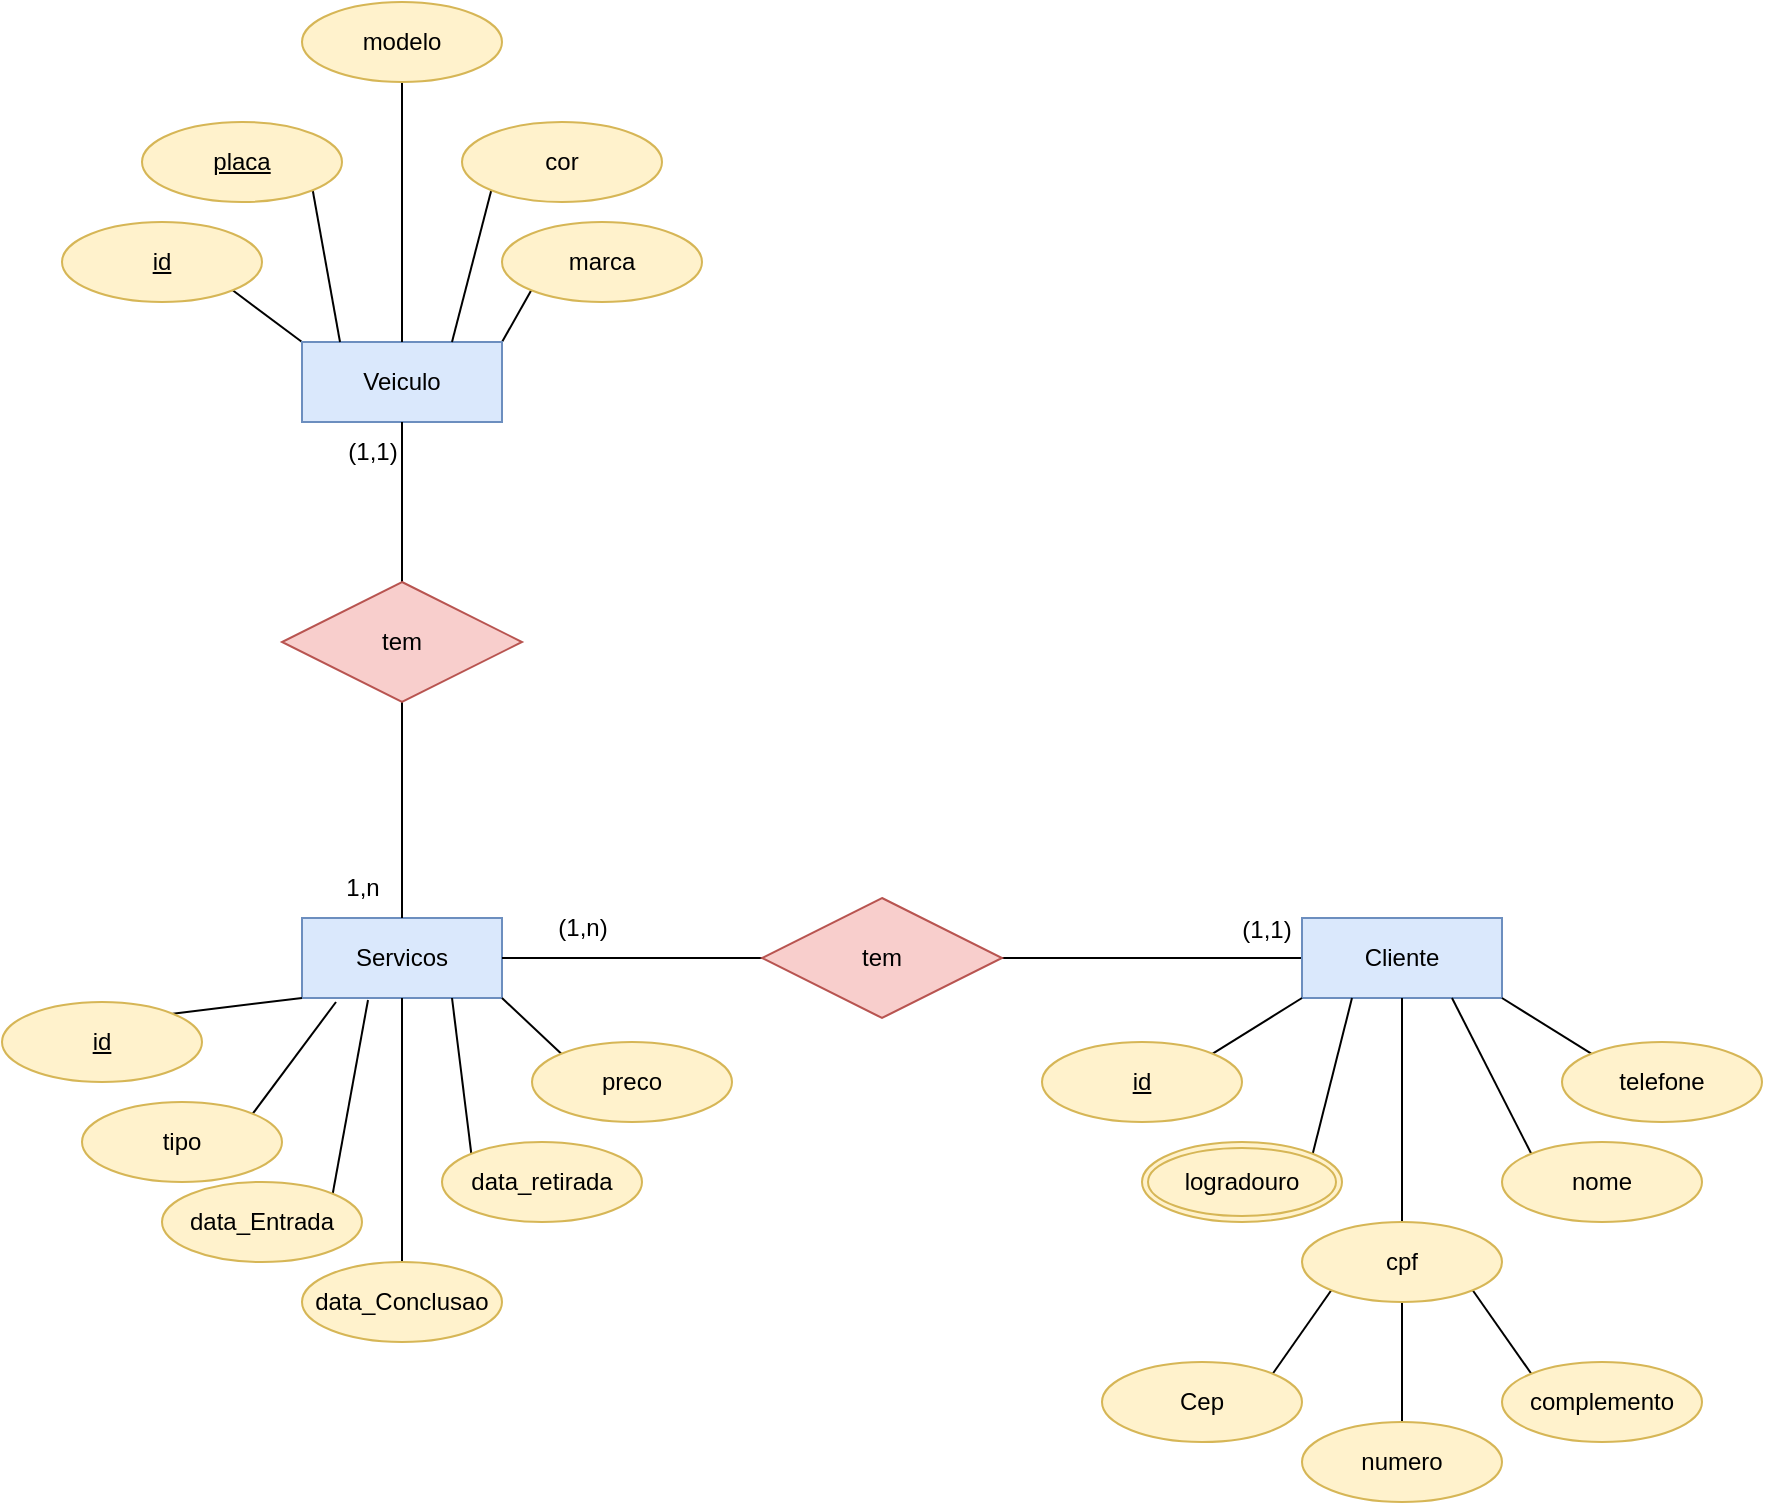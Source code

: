 <mxfile version="21.6.9" type="device">
  <diagram name="Página-1" id="SzFlKtUkxzh-hX3-HLMw">
    <mxGraphModel dx="270" dy="1949" grid="1" gridSize="10" guides="1" tooltips="1" connect="1" arrows="1" fold="1" page="1" pageScale="1" pageWidth="827" pageHeight="1169" math="0" shadow="0">
      <root>
        <mxCell id="0" />
        <mxCell id="1" parent="0" />
        <mxCell id="-U5MCRBDD9T5CGHTKEmp-2" value="Servicos" style="whiteSpace=wrap;html=1;align=center;fillColor=#dae8fc;strokeColor=#6c8ebf;" vertex="1" parent="1">
          <mxGeometry x="280" y="398" width="100" height="40" as="geometry" />
        </mxCell>
        <mxCell id="-U5MCRBDD9T5CGHTKEmp-29" style="rounded=0;orthogonalLoop=1;jettySize=auto;html=1;exitX=1;exitY=0;exitDx=0;exitDy=0;entryX=0;entryY=1;entryDx=0;entryDy=0;endArrow=none;endFill=0;" edge="1" parent="1" source="-U5MCRBDD9T5CGHTKEmp-3" target="-U5MCRBDD9T5CGHTKEmp-2">
          <mxGeometry relative="1" as="geometry" />
        </mxCell>
        <mxCell id="-U5MCRBDD9T5CGHTKEmp-3" value="id&lt;br&gt;" style="ellipse;whiteSpace=wrap;html=1;align=center;fontStyle=4;fillColor=#fff2cc;strokeColor=#d6b656;" vertex="1" parent="1">
          <mxGeometry x="130" y="440" width="100" height="40" as="geometry" />
        </mxCell>
        <mxCell id="-U5MCRBDD9T5CGHTKEmp-25" style="rounded=0;orthogonalLoop=1;jettySize=auto;html=1;exitX=0;exitY=0.5;exitDx=0;exitDy=0;endArrow=none;endFill=0;" edge="1" parent="1" source="-U5MCRBDD9T5CGHTKEmp-4" target="-U5MCRBDD9T5CGHTKEmp-24">
          <mxGeometry relative="1" as="geometry" />
        </mxCell>
        <mxCell id="-U5MCRBDD9T5CGHTKEmp-4" value="Cliente" style="whiteSpace=wrap;html=1;align=center;fillColor=#dae8fc;strokeColor=#6c8ebf;" vertex="1" parent="1">
          <mxGeometry x="780" y="398" width="100" height="40" as="geometry" />
        </mxCell>
        <mxCell id="-U5MCRBDD9T5CGHTKEmp-15" style="rounded=0;orthogonalLoop=1;jettySize=auto;html=1;exitX=1;exitY=0;exitDx=0;exitDy=0;entryX=0;entryY=1;entryDx=0;entryDy=0;endArrow=none;endFill=0;" edge="1" parent="1" target="-U5MCRBDD9T5CGHTKEmp-4">
          <mxGeometry relative="1" as="geometry">
            <mxPoint x="735.355" y="465.858" as="sourcePoint" />
          </mxGeometry>
        </mxCell>
        <mxCell id="-U5MCRBDD9T5CGHTKEmp-5" value="id" style="ellipse;whiteSpace=wrap;html=1;align=center;fontStyle=4;fillColor=#fff2cc;strokeColor=#d6b656;" vertex="1" parent="1">
          <mxGeometry x="650" y="460" width="100" height="40" as="geometry" />
        </mxCell>
        <mxCell id="-U5MCRBDD9T5CGHTKEmp-16" style="rounded=0;orthogonalLoop=1;jettySize=auto;html=1;exitX=1;exitY=0;exitDx=0;exitDy=0;entryX=0.25;entryY=1;entryDx=0;entryDy=0;endArrow=none;endFill=0;" edge="1" parent="1" source="-U5MCRBDD9T5CGHTKEmp-6" target="-U5MCRBDD9T5CGHTKEmp-4">
          <mxGeometry relative="1" as="geometry" />
        </mxCell>
        <mxCell id="-U5MCRBDD9T5CGHTKEmp-6" value="logradouro" style="ellipse;shape=doubleEllipse;margin=3;whiteSpace=wrap;html=1;align=center;fillColor=#fff2cc;strokeColor=#d6b656;" vertex="1" parent="1">
          <mxGeometry x="700" y="510" width="100" height="40" as="geometry" />
        </mxCell>
        <mxCell id="-U5MCRBDD9T5CGHTKEmp-21" style="rounded=0;orthogonalLoop=1;jettySize=auto;html=1;exitX=1;exitY=0;exitDx=0;exitDy=0;entryX=0;entryY=1;entryDx=0;entryDy=0;endArrow=none;endFill=0;" edge="1" parent="1" source="-U5MCRBDD9T5CGHTKEmp-8" target="-U5MCRBDD9T5CGHTKEmp-12">
          <mxGeometry relative="1" as="geometry" />
        </mxCell>
        <mxCell id="-U5MCRBDD9T5CGHTKEmp-8" value="Cep" style="ellipse;whiteSpace=wrap;html=1;align=center;fillColor=#fff2cc;strokeColor=#d6b656;" vertex="1" parent="1">
          <mxGeometry x="680" y="620" width="100" height="40" as="geometry" />
        </mxCell>
        <mxCell id="-U5MCRBDD9T5CGHTKEmp-22" style="edgeStyle=orthogonalEdgeStyle;rounded=0;orthogonalLoop=1;jettySize=auto;html=1;exitX=0.5;exitY=0;exitDx=0;exitDy=0;entryX=0.5;entryY=1;entryDx=0;entryDy=0;endArrow=none;endFill=0;" edge="1" parent="1" source="-U5MCRBDD9T5CGHTKEmp-9" target="-U5MCRBDD9T5CGHTKEmp-12">
          <mxGeometry relative="1" as="geometry" />
        </mxCell>
        <mxCell id="-U5MCRBDD9T5CGHTKEmp-9" value="numero" style="ellipse;whiteSpace=wrap;html=1;align=center;fillColor=#fff2cc;strokeColor=#d6b656;" vertex="1" parent="1">
          <mxGeometry x="780" y="650" width="100" height="40" as="geometry" />
        </mxCell>
        <mxCell id="-U5MCRBDD9T5CGHTKEmp-23" style="rounded=0;orthogonalLoop=1;jettySize=auto;html=1;exitX=0;exitY=0;exitDx=0;exitDy=0;entryX=1;entryY=1;entryDx=0;entryDy=0;endArrow=none;endFill=0;" edge="1" parent="1" source="-U5MCRBDD9T5CGHTKEmp-10" target="-U5MCRBDD9T5CGHTKEmp-12">
          <mxGeometry relative="1" as="geometry" />
        </mxCell>
        <mxCell id="-U5MCRBDD9T5CGHTKEmp-10" value="complemento" style="ellipse;whiteSpace=wrap;html=1;align=center;fillColor=#fff2cc;strokeColor=#d6b656;" vertex="1" parent="1">
          <mxGeometry x="880" y="620" width="100" height="40" as="geometry" />
        </mxCell>
        <mxCell id="-U5MCRBDD9T5CGHTKEmp-17" style="edgeStyle=orthogonalEdgeStyle;rounded=0;orthogonalLoop=1;jettySize=auto;html=1;exitX=0.5;exitY=0;exitDx=0;exitDy=0;entryX=0.5;entryY=1;entryDx=0;entryDy=0;endArrow=none;endFill=0;" edge="1" parent="1" source="-U5MCRBDD9T5CGHTKEmp-12" target="-U5MCRBDD9T5CGHTKEmp-4">
          <mxGeometry relative="1" as="geometry" />
        </mxCell>
        <mxCell id="-U5MCRBDD9T5CGHTKEmp-12" value="cpf" style="ellipse;whiteSpace=wrap;html=1;align=center;fillColor=#fff2cc;strokeColor=#d6b656;" vertex="1" parent="1">
          <mxGeometry x="780" y="550" width="100" height="40" as="geometry" />
        </mxCell>
        <mxCell id="-U5MCRBDD9T5CGHTKEmp-18" style="rounded=0;orthogonalLoop=1;jettySize=auto;html=1;exitX=0;exitY=0;exitDx=0;exitDy=0;entryX=0.75;entryY=1;entryDx=0;entryDy=0;endArrow=none;endFill=0;" edge="1" parent="1" source="-U5MCRBDD9T5CGHTKEmp-13" target="-U5MCRBDD9T5CGHTKEmp-4">
          <mxGeometry relative="1" as="geometry" />
        </mxCell>
        <mxCell id="-U5MCRBDD9T5CGHTKEmp-13" value="nome" style="ellipse;whiteSpace=wrap;html=1;align=center;fillColor=#fff2cc;strokeColor=#d6b656;" vertex="1" parent="1">
          <mxGeometry x="880" y="510" width="100" height="40" as="geometry" />
        </mxCell>
        <mxCell id="-U5MCRBDD9T5CGHTKEmp-20" style="rounded=0;orthogonalLoop=1;jettySize=auto;html=1;exitX=0;exitY=0;exitDx=0;exitDy=0;entryX=1;entryY=1;entryDx=0;entryDy=0;endArrow=none;endFill=0;" edge="1" parent="1" source="-U5MCRBDD9T5CGHTKEmp-14" target="-U5MCRBDD9T5CGHTKEmp-4">
          <mxGeometry relative="1" as="geometry" />
        </mxCell>
        <mxCell id="-U5MCRBDD9T5CGHTKEmp-14" value="telefone" style="ellipse;whiteSpace=wrap;html=1;align=center;fillColor=#fff2cc;strokeColor=#d6b656;" vertex="1" parent="1">
          <mxGeometry x="910" y="460" width="100" height="40" as="geometry" />
        </mxCell>
        <mxCell id="-U5MCRBDD9T5CGHTKEmp-27" style="rounded=0;orthogonalLoop=1;jettySize=auto;html=1;exitX=0;exitY=0.5;exitDx=0;exitDy=0;endArrow=none;endFill=0;" edge="1" parent="1" source="-U5MCRBDD9T5CGHTKEmp-24" target="-U5MCRBDD9T5CGHTKEmp-2">
          <mxGeometry relative="1" as="geometry" />
        </mxCell>
        <mxCell id="-U5MCRBDD9T5CGHTKEmp-24" value="tem" style="shape=rhombus;perimeter=rhombusPerimeter;whiteSpace=wrap;html=1;align=center;fillColor=#f8cecc;strokeColor=#b85450;" vertex="1" parent="1">
          <mxGeometry x="510" y="388" width="120" height="60" as="geometry" />
        </mxCell>
        <mxCell id="-U5MCRBDD9T5CGHTKEmp-26" value="(1,1)" style="text;html=1;align=center;verticalAlign=middle;resizable=0;points=[];autosize=1;strokeColor=none;fillColor=none;" vertex="1" parent="1">
          <mxGeometry x="737" y="389" width="50" height="30" as="geometry" />
        </mxCell>
        <mxCell id="-U5MCRBDD9T5CGHTKEmp-28" value="(1,n)" style="text;html=1;align=center;verticalAlign=middle;resizable=0;points=[];autosize=1;strokeColor=none;fillColor=none;" vertex="1" parent="1">
          <mxGeometry x="395" y="388" width="50" height="30" as="geometry" />
        </mxCell>
        <mxCell id="-U5MCRBDD9T5CGHTKEmp-47" style="rounded=0;orthogonalLoop=1;jettySize=auto;html=1;exitX=1;exitY=0;exitDx=0;exitDy=0;entryX=0.17;entryY=1.05;entryDx=0;entryDy=0;entryPerimeter=0;endArrow=none;endFill=0;" edge="1" parent="1" source="-U5MCRBDD9T5CGHTKEmp-32" target="-U5MCRBDD9T5CGHTKEmp-2">
          <mxGeometry relative="1" as="geometry" />
        </mxCell>
        <mxCell id="-U5MCRBDD9T5CGHTKEmp-32" value="tipo" style="ellipse;whiteSpace=wrap;html=1;align=center;fillColor=#fff2cc;strokeColor=#d6b656;" vertex="1" parent="1">
          <mxGeometry x="170" y="490" width="100" height="40" as="geometry" />
        </mxCell>
        <mxCell id="-U5MCRBDD9T5CGHTKEmp-46" style="rounded=0;orthogonalLoop=1;jettySize=auto;html=1;exitX=1;exitY=0;exitDx=0;exitDy=0;entryX=0.33;entryY=1.025;entryDx=0;entryDy=0;entryPerimeter=0;endArrow=none;endFill=0;" edge="1" parent="1" source="-U5MCRBDD9T5CGHTKEmp-33" target="-U5MCRBDD9T5CGHTKEmp-2">
          <mxGeometry relative="1" as="geometry" />
        </mxCell>
        <mxCell id="-U5MCRBDD9T5CGHTKEmp-33" value="data_Entrada" style="ellipse;whiteSpace=wrap;html=1;align=center;fillColor=#fff2cc;strokeColor=#d6b656;" vertex="1" parent="1">
          <mxGeometry x="210" y="530" width="100" height="40" as="geometry" />
        </mxCell>
        <mxCell id="-U5MCRBDD9T5CGHTKEmp-45" style="rounded=0;orthogonalLoop=1;jettySize=auto;html=1;exitX=0.5;exitY=0;exitDx=0;exitDy=0;entryX=0.5;entryY=1;entryDx=0;entryDy=0;endArrow=none;endFill=0;" edge="1" parent="1" source="-U5MCRBDD9T5CGHTKEmp-34" target="-U5MCRBDD9T5CGHTKEmp-2">
          <mxGeometry relative="1" as="geometry" />
        </mxCell>
        <mxCell id="-U5MCRBDD9T5CGHTKEmp-34" value="data_Conclusao" style="ellipse;whiteSpace=wrap;html=1;align=center;fillColor=#fff2cc;strokeColor=#d6b656;" vertex="1" parent="1">
          <mxGeometry x="280" y="570" width="100" height="40" as="geometry" />
        </mxCell>
        <mxCell id="-U5MCRBDD9T5CGHTKEmp-39" style="rounded=0;orthogonalLoop=1;jettySize=auto;html=1;exitX=0;exitY=0;exitDx=0;exitDy=0;entryX=0.75;entryY=1;entryDx=0;entryDy=0;endArrow=none;endFill=0;" edge="1" parent="1" source="-U5MCRBDD9T5CGHTKEmp-35" target="-U5MCRBDD9T5CGHTKEmp-2">
          <mxGeometry relative="1" as="geometry" />
        </mxCell>
        <mxCell id="-U5MCRBDD9T5CGHTKEmp-35" value="data_retirada" style="ellipse;whiteSpace=wrap;html=1;align=center;fillColor=#fff2cc;strokeColor=#d6b656;" vertex="1" parent="1">
          <mxGeometry x="350" y="510" width="100" height="40" as="geometry" />
        </mxCell>
        <mxCell id="-U5MCRBDD9T5CGHTKEmp-38" style="rounded=0;orthogonalLoop=1;jettySize=auto;html=1;exitX=0;exitY=0;exitDx=0;exitDy=0;entryX=1;entryY=1;entryDx=0;entryDy=0;endArrow=none;endFill=0;" edge="1" parent="1" source="-U5MCRBDD9T5CGHTKEmp-36" target="-U5MCRBDD9T5CGHTKEmp-2">
          <mxGeometry relative="1" as="geometry" />
        </mxCell>
        <mxCell id="-U5MCRBDD9T5CGHTKEmp-36" value="preco" style="ellipse;whiteSpace=wrap;html=1;align=center;fillColor=#fff2cc;strokeColor=#d6b656;" vertex="1" parent="1">
          <mxGeometry x="395" y="460" width="100" height="40" as="geometry" />
        </mxCell>
        <mxCell id="-U5MCRBDD9T5CGHTKEmp-58" style="rounded=0;orthogonalLoop=1;jettySize=auto;html=1;exitX=0;exitY=0;exitDx=0;exitDy=0;entryX=1;entryY=1;entryDx=0;entryDy=0;endArrow=none;endFill=0;" edge="1" parent="1" source="-U5MCRBDD9T5CGHTKEmp-48" target="-U5MCRBDD9T5CGHTKEmp-50">
          <mxGeometry relative="1" as="geometry" />
        </mxCell>
        <mxCell id="-U5MCRBDD9T5CGHTKEmp-64" style="rounded=0;orthogonalLoop=1;jettySize=auto;html=1;exitX=1;exitY=0;exitDx=0;exitDy=0;entryX=0;entryY=1;entryDx=0;entryDy=0;endArrow=none;endFill=0;" edge="1" parent="1" source="-U5MCRBDD9T5CGHTKEmp-48" target="-U5MCRBDD9T5CGHTKEmp-63">
          <mxGeometry relative="1" as="geometry" />
        </mxCell>
        <mxCell id="-U5MCRBDD9T5CGHTKEmp-48" value="Veiculo" style="whiteSpace=wrap;html=1;align=center;fillColor=#dae8fc;strokeColor=#6c8ebf;" vertex="1" parent="1">
          <mxGeometry x="280" y="110" width="100" height="40" as="geometry" />
        </mxCell>
        <mxCell id="-U5MCRBDD9T5CGHTKEmp-50" value="id&lt;br&gt;" style="ellipse;whiteSpace=wrap;html=1;align=center;fontStyle=4;fillColor=#fff2cc;strokeColor=#d6b656;" vertex="1" parent="1">
          <mxGeometry x="160" y="50" width="100" height="40" as="geometry" />
        </mxCell>
        <mxCell id="-U5MCRBDD9T5CGHTKEmp-59" style="rounded=0;orthogonalLoop=1;jettySize=auto;html=1;exitX=1;exitY=1;exitDx=0;exitDy=0;entryX=0.19;entryY=0;entryDx=0;entryDy=0;entryPerimeter=0;endArrow=none;endFill=0;" edge="1" parent="1" source="-U5MCRBDD9T5CGHTKEmp-52" target="-U5MCRBDD9T5CGHTKEmp-48">
          <mxGeometry relative="1" as="geometry" />
        </mxCell>
        <mxCell id="-U5MCRBDD9T5CGHTKEmp-52" value="placa" style="ellipse;whiteSpace=wrap;html=1;align=center;fontStyle=4;fillColor=#fff2cc;strokeColor=#d6b656;" vertex="1" parent="1">
          <mxGeometry x="200" width="100" height="40" as="geometry" />
        </mxCell>
        <mxCell id="-U5MCRBDD9T5CGHTKEmp-60" style="rounded=0;orthogonalLoop=1;jettySize=auto;html=1;exitX=0.5;exitY=1;exitDx=0;exitDy=0;endArrow=none;endFill=0;" edge="1" parent="1" source="-U5MCRBDD9T5CGHTKEmp-53" target="-U5MCRBDD9T5CGHTKEmp-48">
          <mxGeometry relative="1" as="geometry" />
        </mxCell>
        <mxCell id="-U5MCRBDD9T5CGHTKEmp-53" value="modelo" style="ellipse;whiteSpace=wrap;html=1;align=center;fillColor=#fff2cc;strokeColor=#d6b656;" vertex="1" parent="1">
          <mxGeometry x="280" y="-60" width="100" height="40" as="geometry" />
        </mxCell>
        <mxCell id="-U5MCRBDD9T5CGHTKEmp-61" style="rounded=0;orthogonalLoop=1;jettySize=auto;html=1;exitX=0;exitY=1;exitDx=0;exitDy=0;entryX=0.75;entryY=0;entryDx=0;entryDy=0;endArrow=none;endFill=0;" edge="1" parent="1" source="-U5MCRBDD9T5CGHTKEmp-54" target="-U5MCRBDD9T5CGHTKEmp-48">
          <mxGeometry relative="1" as="geometry" />
        </mxCell>
        <mxCell id="-U5MCRBDD9T5CGHTKEmp-54" value="cor" style="ellipse;whiteSpace=wrap;html=1;align=center;fillColor=#fff2cc;strokeColor=#d6b656;" vertex="1" parent="1">
          <mxGeometry x="360" width="100" height="40" as="geometry" />
        </mxCell>
        <mxCell id="-U5MCRBDD9T5CGHTKEmp-56" style="rounded=0;orthogonalLoop=1;jettySize=auto;html=1;exitX=0.5;exitY=1;exitDx=0;exitDy=0;entryX=0.5;entryY=0;entryDx=0;entryDy=0;endArrow=none;endFill=0;" edge="1" parent="1" source="-U5MCRBDD9T5CGHTKEmp-55" target="-U5MCRBDD9T5CGHTKEmp-2">
          <mxGeometry relative="1" as="geometry" />
        </mxCell>
        <mxCell id="-U5MCRBDD9T5CGHTKEmp-57" style="rounded=0;orthogonalLoop=1;jettySize=auto;html=1;exitX=0.5;exitY=0;exitDx=0;exitDy=0;entryX=0.5;entryY=1;entryDx=0;entryDy=0;endArrow=none;endFill=0;" edge="1" parent="1" source="-U5MCRBDD9T5CGHTKEmp-55" target="-U5MCRBDD9T5CGHTKEmp-48">
          <mxGeometry relative="1" as="geometry" />
        </mxCell>
        <mxCell id="-U5MCRBDD9T5CGHTKEmp-55" value="tem" style="shape=rhombus;perimeter=rhombusPerimeter;whiteSpace=wrap;html=1;align=center;fillColor=#f8cecc;strokeColor=#b85450;" vertex="1" parent="1">
          <mxGeometry x="270" y="230" width="120" height="60" as="geometry" />
        </mxCell>
        <mxCell id="-U5MCRBDD9T5CGHTKEmp-63" value="marca" style="ellipse;whiteSpace=wrap;html=1;align=center;fillColor=#fff2cc;strokeColor=#d6b656;" vertex="1" parent="1">
          <mxGeometry x="380" y="50" width="100" height="40" as="geometry" />
        </mxCell>
        <mxCell id="-U5MCRBDD9T5CGHTKEmp-65" value="(1,1)" style="text;html=1;align=center;verticalAlign=middle;resizable=0;points=[];autosize=1;strokeColor=none;fillColor=none;" vertex="1" parent="1">
          <mxGeometry x="290" y="150" width="50" height="30" as="geometry" />
        </mxCell>
        <mxCell id="-U5MCRBDD9T5CGHTKEmp-66" value="1,n" style="text;html=1;align=center;verticalAlign=middle;resizable=0;points=[];autosize=1;strokeColor=none;fillColor=none;" vertex="1" parent="1">
          <mxGeometry x="290" y="368" width="40" height="30" as="geometry" />
        </mxCell>
      </root>
    </mxGraphModel>
  </diagram>
</mxfile>
